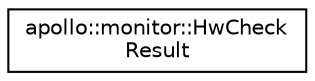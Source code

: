 digraph "Graphical Class Hierarchy"
{
  edge [fontname="Helvetica",fontsize="10",labelfontname="Helvetica",labelfontsize="10"];
  node [fontname="Helvetica",fontsize="10",shape=record];
  rankdir="LR";
  Node1 [label="apollo::monitor::HwCheck\lResult",height=0.2,width=0.4,color="black", fillcolor="white", style="filled",URL="$structapollo_1_1monitor_1_1HwCheckResult.html"];
}
